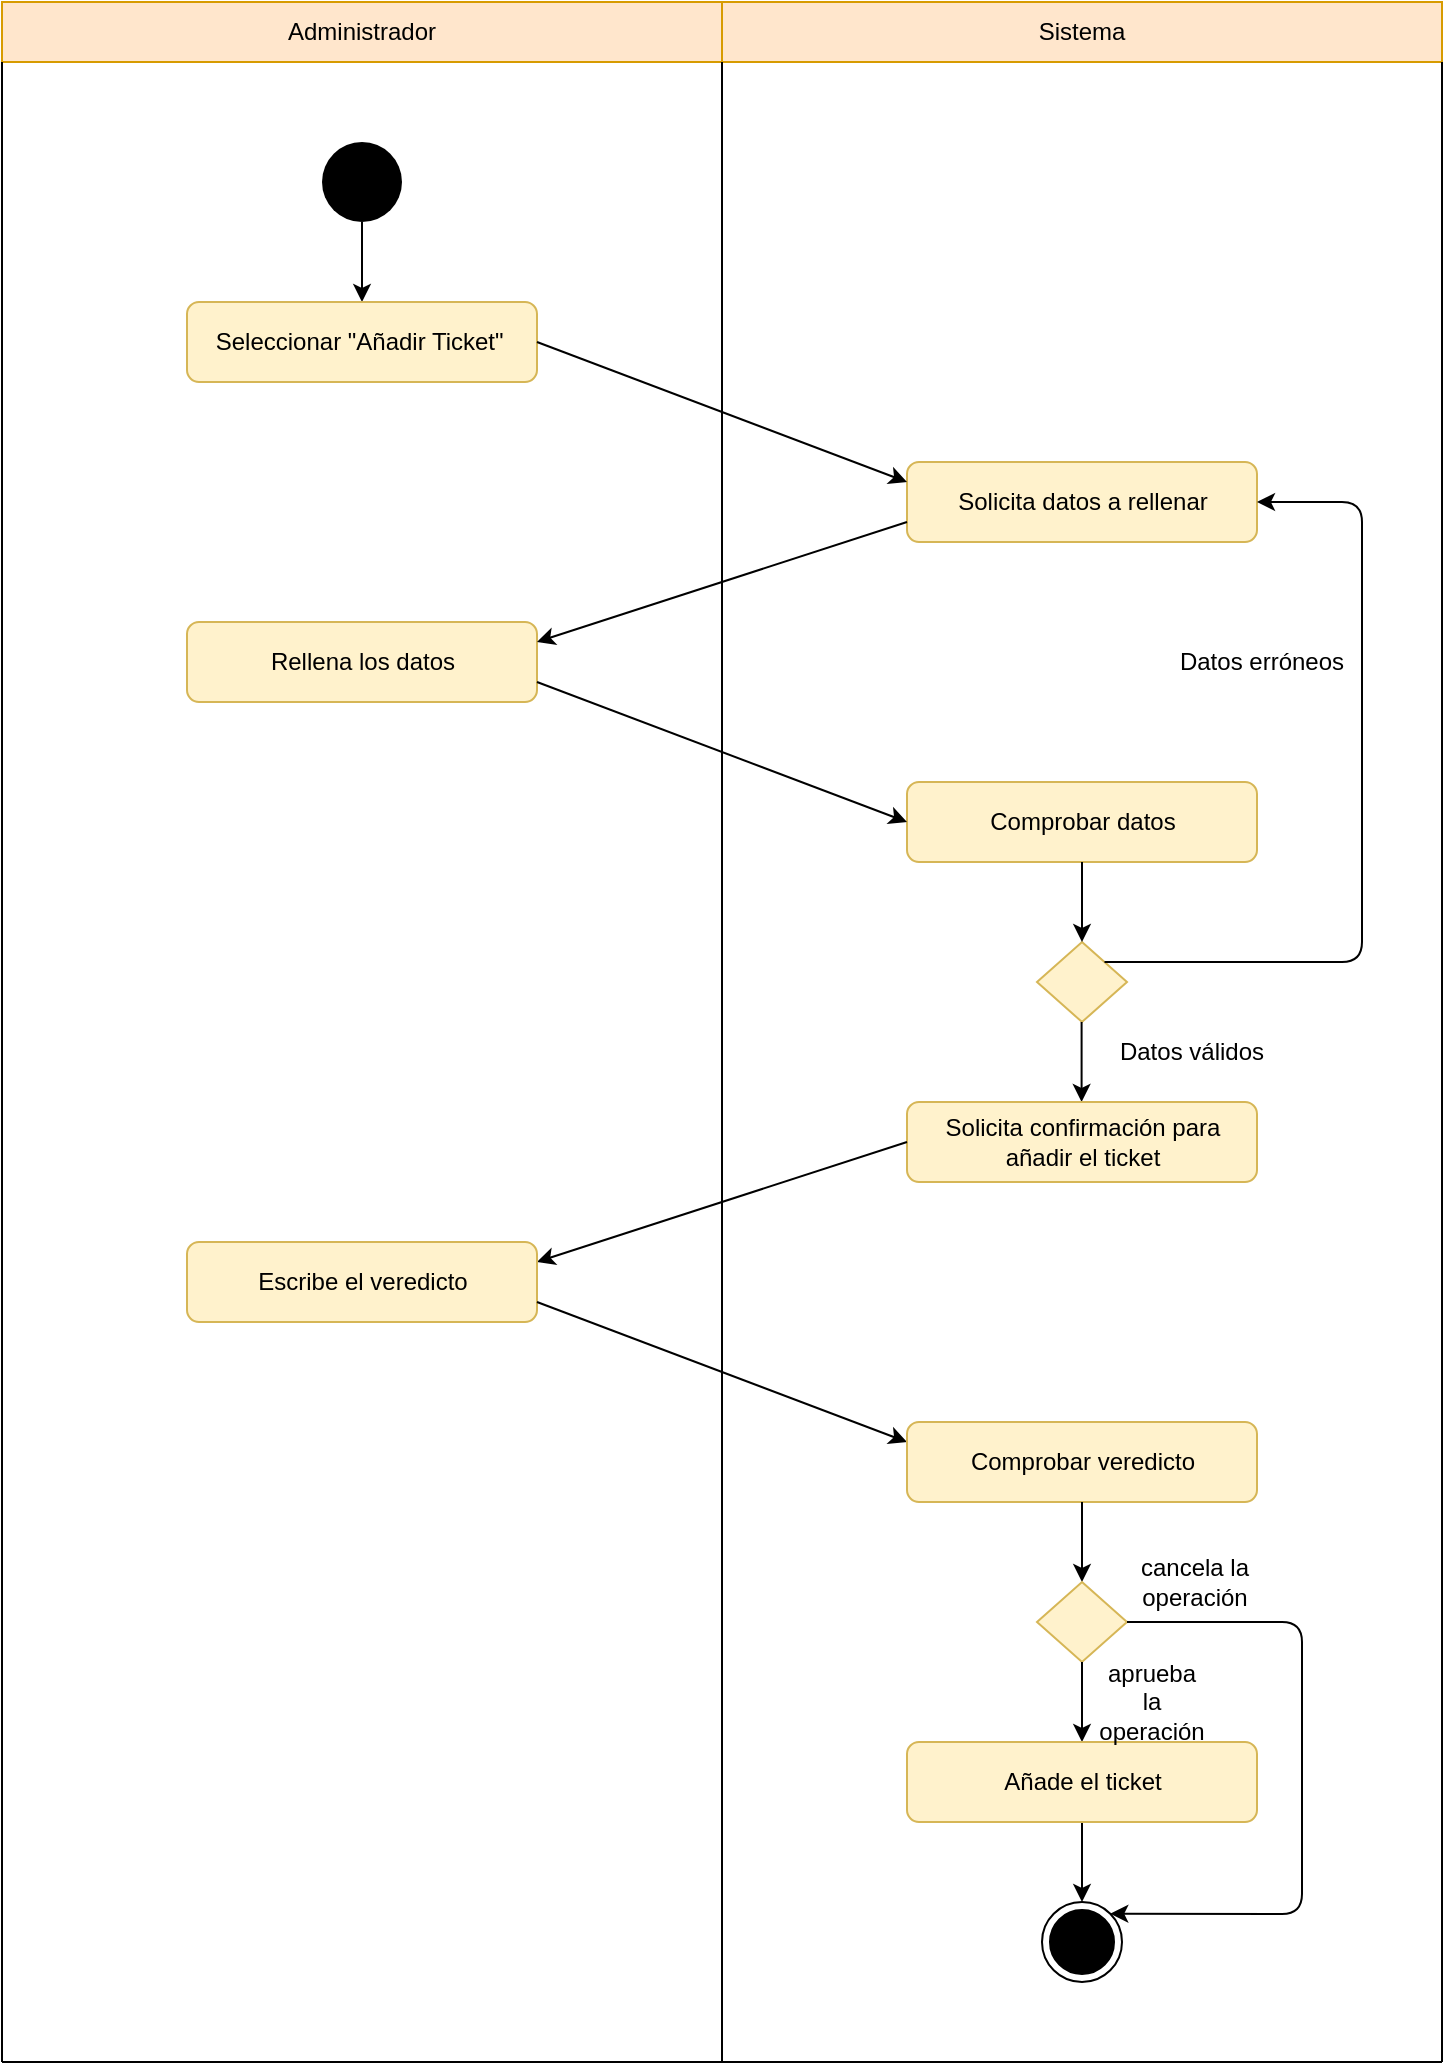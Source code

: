 <mxfile version="13.9.9" type="device"><diagram id="rvlsRQ3El7r9hVqXT3tA" name="Página-1"><mxGraphModel dx="1086" dy="806" grid="1" gridSize="10" guides="1" tooltips="1" connect="1" arrows="1" fold="1" page="1" pageScale="1" pageWidth="827" pageHeight="1169" math="0" shadow="0"><root><mxCell id="0"/><mxCell id="1" parent="0"/><mxCell id="nJhIUsRcLPZBey_ahHI1-2" value="" style="ellipse;fillColor=#000000;strokeColor=none;" parent="1" vertex="1"><mxGeometry x="200" y="120" width="40" height="40" as="geometry"/></mxCell><mxCell id="nJhIUsRcLPZBey_ahHI1-3" value="Administrador" style="rounded=0;whiteSpace=wrap;html=1;fillColor=#ffe6cc;strokeColor=#d79b00;" parent="1" vertex="1"><mxGeometry x="40" y="50" width="360" height="30" as="geometry"/></mxCell><mxCell id="nJhIUsRcLPZBey_ahHI1-4" value="Sistema" style="rounded=0;whiteSpace=wrap;html=1;fillColor=#ffe6cc;strokeColor=#d79b00;" parent="1" vertex="1"><mxGeometry x="400" y="50" width="360" height="30" as="geometry"/></mxCell><mxCell id="nJhIUsRcLPZBey_ahHI1-5" value="" style="endArrow=classic;html=1;exitX=0.5;exitY=1;exitDx=0;exitDy=0;entryX=0.5;entryY=0;entryDx=0;entryDy=0;" parent="1" source="nJhIUsRcLPZBey_ahHI1-2" target="nJhIUsRcLPZBey_ahHI1-9" edge="1"><mxGeometry width="50" height="50" relative="1" as="geometry"><mxPoint x="390" y="240" as="sourcePoint"/><mxPoint x="220" y="190" as="targetPoint"/></mxGeometry></mxCell><mxCell id="nJhIUsRcLPZBey_ahHI1-6" value="" style="endArrow=none;html=1;entryX=0;entryY=1;entryDx=0;entryDy=0;" parent="1" target="nJhIUsRcLPZBey_ahHI1-4" edge="1"><mxGeometry width="50" height="50" relative="1" as="geometry"><mxPoint x="400" y="1080" as="sourcePoint"/><mxPoint x="440" y="290" as="targetPoint"/></mxGeometry></mxCell><mxCell id="nJhIUsRcLPZBey_ahHI1-7" value="" style="endArrow=none;html=1;entryX=0;entryY=1;entryDx=0;entryDy=0;" parent="1" edge="1"><mxGeometry width="50" height="50" relative="1" as="geometry"><mxPoint x="40" y="1080" as="sourcePoint"/><mxPoint x="40.0" y="80" as="targetPoint"/></mxGeometry></mxCell><mxCell id="nJhIUsRcLPZBey_ahHI1-8" value="" style="endArrow=none;html=1;entryX=0;entryY=1;entryDx=0;entryDy=0;" parent="1" edge="1"><mxGeometry width="50" height="50" relative="1" as="geometry"><mxPoint x="760" y="1080" as="sourcePoint"/><mxPoint x="760.0" y="80" as="targetPoint"/></mxGeometry></mxCell><mxCell id="nJhIUsRcLPZBey_ahHI1-9" value="Seleccionar &quot;Añadir Ticket&quot;&amp;nbsp;" style="rounded=1;whiteSpace=wrap;html=1;fillColor=#fff2cc;strokeColor=#d6b656;" parent="1" vertex="1"><mxGeometry x="132.5" y="200" width="175" height="40" as="geometry"/></mxCell><mxCell id="nJhIUsRcLPZBey_ahHI1-10" value="Solicita datos a rellenar" style="rounded=1;whiteSpace=wrap;html=1;fillColor=#fff2cc;strokeColor=#d6b656;" parent="1" vertex="1"><mxGeometry x="492.5" y="280" width="175" height="40" as="geometry"/></mxCell><mxCell id="nJhIUsRcLPZBey_ahHI1-11" value="" style="endArrow=classic;html=1;exitX=1;exitY=0.5;exitDx=0;exitDy=0;entryX=0;entryY=0.25;entryDx=0;entryDy=0;" parent="1" source="nJhIUsRcLPZBey_ahHI1-9" target="nJhIUsRcLPZBey_ahHI1-10" edge="1"><mxGeometry width="50" height="50" relative="1" as="geometry"><mxPoint x="390" y="330" as="sourcePoint"/><mxPoint x="440" y="280" as="targetPoint"/></mxGeometry></mxCell><mxCell id="nJhIUsRcLPZBey_ahHI1-12" value="Rellena los datos" style="rounded=1;whiteSpace=wrap;html=1;fillColor=#fff2cc;strokeColor=#d6b656;" parent="1" vertex="1"><mxGeometry x="132.5" y="360" width="175" height="40" as="geometry"/></mxCell><mxCell id="nJhIUsRcLPZBey_ahHI1-13" value="" style="endArrow=classic;html=1;entryX=1;entryY=0.25;entryDx=0;entryDy=0;exitX=0;exitY=0.75;exitDx=0;exitDy=0;" parent="1" source="nJhIUsRcLPZBey_ahHI1-10" target="nJhIUsRcLPZBey_ahHI1-12" edge="1"><mxGeometry width="50" height="50" relative="1" as="geometry"><mxPoint x="380" y="330" as="sourcePoint"/><mxPoint x="430" y="280" as="targetPoint"/></mxGeometry></mxCell><mxCell id="nJhIUsRcLPZBey_ahHI1-15" value="Comprobar datos" style="rounded=1;whiteSpace=wrap;html=1;fillColor=#fff2cc;strokeColor=#d6b656;" parent="1" vertex="1"><mxGeometry x="492.5" y="440" width="175" height="40" as="geometry"/></mxCell><mxCell id="nJhIUsRcLPZBey_ahHI1-18" value="" style="endArrow=classic;html=1;exitX=1;exitY=0.5;exitDx=0;exitDy=0;entryX=0;entryY=0.5;entryDx=0;entryDy=0;" parent="1" target="nJhIUsRcLPZBey_ahHI1-15" edge="1"><mxGeometry width="50" height="50" relative="1" as="geometry"><mxPoint x="307.5" y="390" as="sourcePoint"/><mxPoint x="492.5" y="460" as="targetPoint"/></mxGeometry></mxCell><mxCell id="nJhIUsRcLPZBey_ahHI1-19" value="" style="rhombus;whiteSpace=wrap;html=1;fillColor=#fff2cc;strokeColor=#d6b656;" parent="1" vertex="1"><mxGeometry x="557.5" y="520" width="45" height="40" as="geometry"/></mxCell><mxCell id="nJhIUsRcLPZBey_ahHI1-20" value="" style="endArrow=classic;html=1;exitX=0.5;exitY=1;exitDx=0;exitDy=0;entryX=0.5;entryY=0;entryDx=0;entryDy=0;" parent="1" source="nJhIUsRcLPZBey_ahHI1-15" target="nJhIUsRcLPZBey_ahHI1-19" edge="1"><mxGeometry width="50" height="50" relative="1" as="geometry"><mxPoint x="317.5" y="400" as="sourcePoint"/><mxPoint x="502.5" y="470" as="targetPoint"/></mxGeometry></mxCell><mxCell id="nJhIUsRcLPZBey_ahHI1-22" value="" style="endArrow=classic;html=1;exitX=1;exitY=0;exitDx=0;exitDy=0;entryX=1;entryY=0.5;entryDx=0;entryDy=0;startArrow=none;startFill=0;endFill=1;" parent="1" source="nJhIUsRcLPZBey_ahHI1-19" target="nJhIUsRcLPZBey_ahHI1-10" edge="1"><mxGeometry width="50" height="50" relative="1" as="geometry"><mxPoint x="400" y="380" as="sourcePoint"/><mxPoint x="720" y="300" as="targetPoint"/><Array as="points"><mxPoint x="720" y="530"/><mxPoint x="720" y="300"/></Array></mxGeometry></mxCell><mxCell id="nJhIUsRcLPZBey_ahHI1-23" value="Datos erróneos" style="text;html=1;strokeColor=none;fillColor=none;align=center;verticalAlign=middle;whiteSpace=wrap;rounded=0;" parent="1" vertex="1"><mxGeometry x="620" y="370" width="100" height="20" as="geometry"/></mxCell><mxCell id="nJhIUsRcLPZBey_ahHI1-24" value="" style="endArrow=classic;html=1;exitX=0.5;exitY=1;exitDx=0;exitDy=0;entryX=0.5;entryY=0;entryDx=0;entryDy=0;" parent="1" edge="1"><mxGeometry width="50" height="50" relative="1" as="geometry"><mxPoint x="579.8" y="560" as="sourcePoint"/><mxPoint x="579.8" y="600" as="targetPoint"/></mxGeometry></mxCell><mxCell id="nJhIUsRcLPZBey_ahHI1-26" value="Datos válidos" style="text;html=1;strokeColor=none;fillColor=none;align=center;verticalAlign=middle;whiteSpace=wrap;rounded=0;" parent="1" vertex="1"><mxGeometry x="580" y="565" width="110" height="20" as="geometry"/></mxCell><mxCell id="nJhIUsRcLPZBey_ahHI1-44" value="" style="ellipse;html=1;shape=endState;fillColor=#000000;strokeColor=#000000;" parent="1" vertex="1"><mxGeometry x="560" y="1000" width="40" height="40" as="geometry"/></mxCell><mxCell id="nJhIUsRcLPZBey_ahHI1-47" value="Solicita confirmación para añadir el ticket" style="rounded=1;whiteSpace=wrap;html=1;fillColor=#fff2cc;strokeColor=#d6b656;" parent="1" vertex="1"><mxGeometry x="492.5" y="600" width="175" height="40" as="geometry"/></mxCell><mxCell id="nJhIUsRcLPZBey_ahHI1-49" value="" style="endArrow=classic;html=1;" parent="1" edge="1"><mxGeometry width="50" height="50" relative="1" as="geometry"><mxPoint x="580" y="960" as="sourcePoint"/><mxPoint x="580" y="1000" as="targetPoint"/></mxGeometry></mxCell><mxCell id="nJhIUsRcLPZBey_ahHI1-51" value="" style="endArrow=none;html=1;" parent="1" edge="1"><mxGeometry width="50" height="50" relative="1" as="geometry"><mxPoint x="40" y="1080" as="sourcePoint"/><mxPoint x="760" y="1080" as="targetPoint"/></mxGeometry></mxCell><mxCell id="uUGCrS8_i-rH09PSJ8-E-1" value="" style="endArrow=classic;html=1;entryX=1;entryY=0.25;entryDx=0;entryDy=0;exitX=0;exitY=0.75;exitDx=0;exitDy=0;" parent="1" edge="1"><mxGeometry width="50" height="50" relative="1" as="geometry"><mxPoint x="492.5" y="620" as="sourcePoint"/><mxPoint x="307.5" y="680" as="targetPoint"/></mxGeometry></mxCell><mxCell id="uUGCrS8_i-rH09PSJ8-E-2" value="Escribe el veredicto" style="rounded=1;whiteSpace=wrap;html=1;fillColor=#fff2cc;strokeColor=#d6b656;" parent="1" vertex="1"><mxGeometry x="132.5" y="670" width="175" height="40" as="geometry"/></mxCell><mxCell id="uUGCrS8_i-rH09PSJ8-E-3" value="" style="endArrow=classic;html=1;exitX=1;exitY=0.5;exitDx=0;exitDy=0;entryX=0;entryY=0.5;entryDx=0;entryDy=0;" parent="1" edge="1"><mxGeometry width="50" height="50" relative="1" as="geometry"><mxPoint x="307.5" y="700" as="sourcePoint"/><mxPoint x="492.5" y="770" as="targetPoint"/></mxGeometry></mxCell><mxCell id="uUGCrS8_i-rH09PSJ8-E-4" value="Comprobar veredicto" style="rounded=1;whiteSpace=wrap;html=1;fillColor=#fff2cc;strokeColor=#d6b656;" parent="1" vertex="1"><mxGeometry x="492.5" y="760" width="175" height="40" as="geometry"/></mxCell><mxCell id="uUGCrS8_i-rH09PSJ8-E-9" value="" style="endArrow=classic;html=1;exitX=0.5;exitY=1;exitDx=0;exitDy=0;" parent="1" edge="1"><mxGeometry width="50" height="50" relative="1" as="geometry"><mxPoint x="580" y="800" as="sourcePoint"/><mxPoint x="580" y="840" as="targetPoint"/></mxGeometry></mxCell><mxCell id="uUGCrS8_i-rH09PSJ8-E-10" value="" style="rhombus;whiteSpace=wrap;html=1;fillColor=#fff2cc;strokeColor=#d6b656;" parent="1" vertex="1"><mxGeometry x="557.5" y="840" width="45" height="40" as="geometry"/></mxCell><mxCell id="uUGCrS8_i-rH09PSJ8-E-11" value="" style="endArrow=classic;html=1;entryX=0.5;entryY=0;entryDx=0;entryDy=0;exitX=0.5;exitY=1;exitDx=0;exitDy=0;" parent="1" source="uUGCrS8_i-rH09PSJ8-E-10" edge="1"><mxGeometry width="50" height="50" relative="1" as="geometry"><mxPoint x="580" y="890" as="sourcePoint"/><mxPoint x="580" y="920" as="targetPoint"/></mxGeometry></mxCell><mxCell id="uUGCrS8_i-rH09PSJ8-E-12" value="Añade el ticket" style="rounded=1;whiteSpace=wrap;html=1;fillColor=#fff2cc;strokeColor=#d6b656;" parent="1" vertex="1"><mxGeometry x="492.5" y="920" width="175" height="40" as="geometry"/></mxCell><mxCell id="uUGCrS8_i-rH09PSJ8-E-13" value="aprueba la operación" style="text;html=1;strokeColor=none;fillColor=none;align=center;verticalAlign=middle;whiteSpace=wrap;rounded=0;" parent="1" vertex="1"><mxGeometry x="590" y="890" width="50" height="20" as="geometry"/></mxCell><mxCell id="uUGCrS8_i-rH09PSJ8-E-14" value="" style="endArrow=classic;html=1;exitX=1;exitY=0.5;exitDx=0;exitDy=0;entryX=1;entryY=0;entryDx=0;entryDy=0;" parent="1" source="uUGCrS8_i-rH09PSJ8-E-10" target="nJhIUsRcLPZBey_ahHI1-44" edge="1"><mxGeometry width="50" height="50" relative="1" as="geometry"><mxPoint x="550" y="1070" as="sourcePoint"/><mxPoint x="600" y="1020" as="targetPoint"/><Array as="points"><mxPoint x="690" y="860"/><mxPoint x="690" y="1006"/></Array></mxGeometry></mxCell><mxCell id="uUGCrS8_i-rH09PSJ8-E-15" value="cancela la&lt;br&gt;operación" style="text;html=1;strokeColor=none;fillColor=none;align=center;verticalAlign=middle;whiteSpace=wrap;rounded=0;" parent="1" vertex="1"><mxGeometry x="605" y="830" width="62.5" height="20" as="geometry"/></mxCell></root></mxGraphModel></diagram></mxfile>